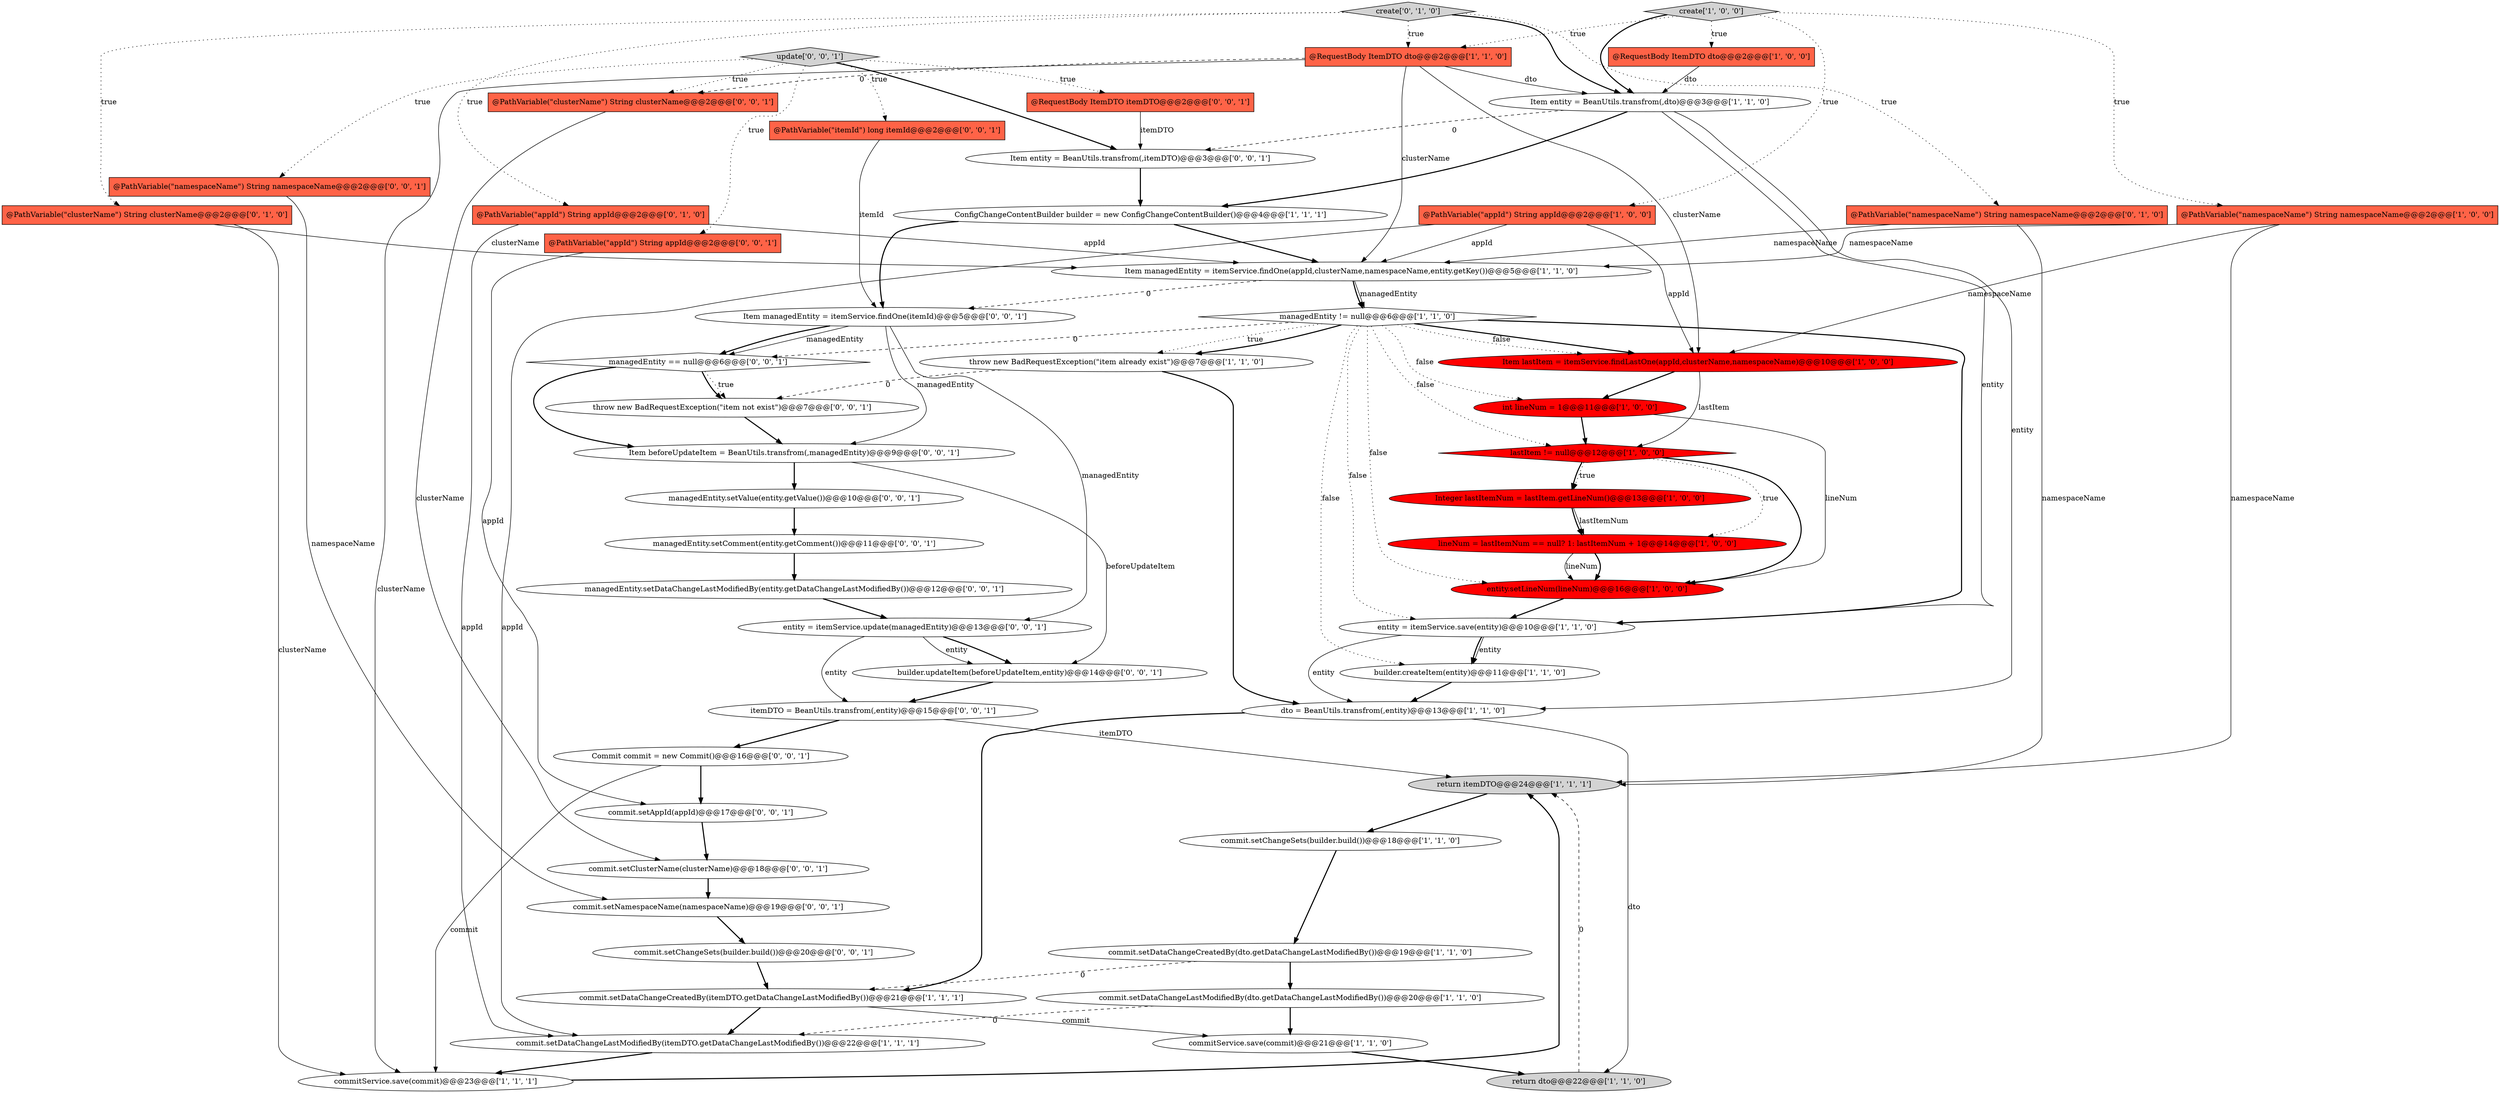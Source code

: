 digraph {
37 [style = filled, label = "managedEntity == null@@@6@@@['0', '0', '1']", fillcolor = white, shape = diamond image = "AAA0AAABBB3BBB"];
33 [style = filled, label = "builder.updateItem(beforeUpdateItem,entity)@@@14@@@['0', '0', '1']", fillcolor = white, shape = ellipse image = "AAA0AAABBB3BBB"];
41 [style = filled, label = "@PathVariable(\"clusterName\") String clusterName@@@2@@@['0', '0', '1']", fillcolor = tomato, shape = box image = "AAA0AAABBB3BBB"];
38 [style = filled, label = "@RequestBody ItemDTO itemDTO@@@2@@@['0', '0', '1']", fillcolor = tomato, shape = box image = "AAA0AAABBB3BBB"];
16 [style = filled, label = "return dto@@@22@@@['1', '1', '0']", fillcolor = lightgray, shape = ellipse image = "AAA0AAABBB1BBB"];
36 [style = filled, label = "@PathVariable(\"appId\") String appId@@@2@@@['0', '0', '1']", fillcolor = tomato, shape = box image = "AAA0AAABBB3BBB"];
22 [style = filled, label = "@PathVariable(\"appId\") String appId@@@2@@@['1', '0', '0']", fillcolor = tomato, shape = box image = "AAA0AAABBB1BBB"];
34 [style = filled, label = "@PathVariable(\"namespaceName\") String namespaceName@@@2@@@['0', '0', '1']", fillcolor = tomato, shape = box image = "AAA0AAABBB3BBB"];
50 [style = filled, label = "managedEntity.setDataChangeLastModifiedBy(entity.getDataChangeLastModifiedBy())@@@12@@@['0', '0', '1']", fillcolor = white, shape = ellipse image = "AAA0AAABBB3BBB"];
29 [style = filled, label = "@PathVariable(\"namespaceName\") String namespaceName@@@2@@@['0', '1', '0']", fillcolor = tomato, shape = box image = "AAA0AAABBB2BBB"];
24 [style = filled, label = "create['1', '0', '0']", fillcolor = lightgray, shape = diamond image = "AAA0AAABBB1BBB"];
26 [style = filled, label = "commitService.save(commit)@@@21@@@['1', '1', '0']", fillcolor = white, shape = ellipse image = "AAA0AAABBB1BBB"];
27 [style = filled, label = "commit.setChangeSets(builder.build())@@@18@@@['1', '1', '0']", fillcolor = white, shape = ellipse image = "AAA0AAABBB1BBB"];
23 [style = filled, label = "@RequestBody ItemDTO dto@@@2@@@['1', '1', '0']", fillcolor = tomato, shape = box image = "AAA0AAABBB1BBB"];
4 [style = filled, label = "return itemDTO@@@24@@@['1', '1', '1']", fillcolor = lightgray, shape = ellipse image = "AAA0AAABBB1BBB"];
51 [style = filled, label = "Commit commit = new Commit()@@@16@@@['0', '0', '1']", fillcolor = white, shape = ellipse image = "AAA0AAABBB3BBB"];
9 [style = filled, label = "@RequestBody ItemDTO dto@@@2@@@['1', '0', '0']", fillcolor = tomato, shape = box image = "AAA0AAABBB1BBB"];
20 [style = filled, label = "Item entity = BeanUtils.transfrom(,dto)@@@3@@@['1', '1', '0']", fillcolor = white, shape = ellipse image = "AAA0AAABBB1BBB"];
25 [style = filled, label = "throw new BadRequestException(\"item already exist\")@@@7@@@['1', '1', '0']", fillcolor = white, shape = ellipse image = "AAA0AAABBB1BBB"];
44 [style = filled, label = "commit.setClusterName(clusterName)@@@18@@@['0', '0', '1']", fillcolor = white, shape = ellipse image = "AAA0AAABBB3BBB"];
28 [style = filled, label = "@PathVariable(\"clusterName\") String clusterName@@@2@@@['0', '1', '0']", fillcolor = tomato, shape = box image = "AAA0AAABBB2BBB"];
12 [style = filled, label = "managedEntity != null@@@6@@@['1', '1', '0']", fillcolor = white, shape = diamond image = "AAA0AAABBB1BBB"];
39 [style = filled, label = "@PathVariable(\"itemId\") long itemId@@@2@@@['0', '0', '1']", fillcolor = tomato, shape = box image = "AAA0AAABBB3BBB"];
43 [style = filled, label = "Item beforeUpdateItem = BeanUtils.transfrom(,managedEntity)@@@9@@@['0', '0', '1']", fillcolor = white, shape = ellipse image = "AAA0AAABBB3BBB"];
21 [style = filled, label = "entity = itemService.save(entity)@@@10@@@['1', '1', '0']", fillcolor = white, shape = ellipse image = "AAA0AAABBB1BBB"];
11 [style = filled, label = "Item lastItem = itemService.findLastOne(appId,clusterName,namespaceName)@@@10@@@['1', '0', '0']", fillcolor = red, shape = ellipse image = "AAA1AAABBB1BBB"];
1 [style = filled, label = "dto = BeanUtils.transfrom(,entity)@@@13@@@['1', '1', '0']", fillcolor = white, shape = ellipse image = "AAA0AAABBB1BBB"];
35 [style = filled, label = "managedEntity.setValue(entity.getValue())@@@10@@@['0', '0', '1']", fillcolor = white, shape = ellipse image = "AAA0AAABBB3BBB"];
18 [style = filled, label = "Integer lastItemNum = lastItem.getLineNum()@@@13@@@['1', '0', '0']", fillcolor = red, shape = ellipse image = "AAA1AAABBB1BBB"];
2 [style = filled, label = "commitService.save(commit)@@@23@@@['1', '1', '1']", fillcolor = white, shape = ellipse image = "AAA0AAABBB1BBB"];
49 [style = filled, label = "commit.setNamespaceName(namespaceName)@@@19@@@['0', '0', '1']", fillcolor = white, shape = ellipse image = "AAA0AAABBB3BBB"];
32 [style = filled, label = "Item entity = BeanUtils.transfrom(,itemDTO)@@@3@@@['0', '0', '1']", fillcolor = white, shape = ellipse image = "AAA0AAABBB3BBB"];
15 [style = filled, label = "lastItem != null@@@12@@@['1', '0', '0']", fillcolor = red, shape = diamond image = "AAA1AAABBB1BBB"];
17 [style = filled, label = "Item managedEntity = itemService.findOne(appId,clusterName,namespaceName,entity.getKey())@@@5@@@['1', '1', '0']", fillcolor = white, shape = ellipse image = "AAA0AAABBB1BBB"];
30 [style = filled, label = "@PathVariable(\"appId\") String appId@@@2@@@['0', '1', '0']", fillcolor = tomato, shape = box image = "AAA0AAABBB2BBB"];
46 [style = filled, label = "update['0', '0', '1']", fillcolor = lightgray, shape = diamond image = "AAA0AAABBB3BBB"];
7 [style = filled, label = "commit.setDataChangeCreatedBy(dto.getDataChangeLastModifiedBy())@@@19@@@['1', '1', '0']", fillcolor = white, shape = ellipse image = "AAA0AAABBB1BBB"];
40 [style = filled, label = "Item managedEntity = itemService.findOne(itemId)@@@5@@@['0', '0', '1']", fillcolor = white, shape = ellipse image = "AAA0AAABBB3BBB"];
47 [style = filled, label = "throw new BadRequestException(\"item not exist\")@@@7@@@['0', '0', '1']", fillcolor = white, shape = ellipse image = "AAA0AAABBB3BBB"];
48 [style = filled, label = "itemDTO = BeanUtils.transfrom(,entity)@@@15@@@['0', '0', '1']", fillcolor = white, shape = ellipse image = "AAA0AAABBB3BBB"];
45 [style = filled, label = "managedEntity.setComment(entity.getComment())@@@11@@@['0', '0', '1']", fillcolor = white, shape = ellipse image = "AAA0AAABBB3BBB"];
14 [style = filled, label = "ConfigChangeContentBuilder builder = new ConfigChangeContentBuilder()@@@4@@@['1', '1', '1']", fillcolor = white, shape = ellipse image = "AAA0AAABBB1BBB"];
31 [style = filled, label = "create['0', '1', '0']", fillcolor = lightgray, shape = diamond image = "AAA0AAABBB2BBB"];
8 [style = filled, label = "commit.setDataChangeCreatedBy(itemDTO.getDataChangeLastModifiedBy())@@@21@@@['1', '1', '1']", fillcolor = white, shape = ellipse image = "AAA0AAABBB1BBB"];
19 [style = filled, label = "commit.setDataChangeLastModifiedBy(dto.getDataChangeLastModifiedBy())@@@20@@@['1', '1', '0']", fillcolor = white, shape = ellipse image = "AAA0AAABBB1BBB"];
10 [style = filled, label = "entity.setLineNum(lineNum)@@@16@@@['1', '0', '0']", fillcolor = red, shape = ellipse image = "AAA1AAABBB1BBB"];
5 [style = filled, label = "lineNum = lastItemNum == null? 1: lastItemNum + 1@@@14@@@['1', '0', '0']", fillcolor = red, shape = ellipse image = "AAA1AAABBB1BBB"];
13 [style = filled, label = "commit.setDataChangeLastModifiedBy(itemDTO.getDataChangeLastModifiedBy())@@@22@@@['1', '1', '1']", fillcolor = white, shape = ellipse image = "AAA0AAABBB1BBB"];
3 [style = filled, label = "builder.createItem(entity)@@@11@@@['1', '1', '0']", fillcolor = white, shape = ellipse image = "AAA0AAABBB1BBB"];
53 [style = filled, label = "entity = itemService.update(managedEntity)@@@13@@@['0', '0', '1']", fillcolor = white, shape = ellipse image = "AAA0AAABBB3BBB"];
0 [style = filled, label = "@PathVariable(\"namespaceName\") String namespaceName@@@2@@@['1', '0', '0']", fillcolor = tomato, shape = box image = "AAA0AAABBB1BBB"];
52 [style = filled, label = "commit.setAppId(appId)@@@17@@@['0', '0', '1']", fillcolor = white, shape = ellipse image = "AAA0AAABBB3BBB"];
42 [style = filled, label = "commit.setChangeSets(builder.build())@@@20@@@['0', '0', '1']", fillcolor = white, shape = ellipse image = "AAA0AAABBB3BBB"];
6 [style = filled, label = "int lineNum = 1@@@11@@@['1', '0', '0']", fillcolor = red, shape = ellipse image = "AAA1AAABBB1BBB"];
40->53 [style = solid, label="managedEntity"];
0->11 [style = solid, label="namespaceName"];
15->10 [style = bold, label=""];
52->44 [style = bold, label=""];
25->1 [style = bold, label=""];
12->10 [style = dotted, label="false"];
36->52 [style = solid, label="appId"];
12->6 [style = dotted, label="false"];
21->3 [style = solid, label="entity"];
14->17 [style = bold, label=""];
16->4 [style = dashed, label="0"];
37->43 [style = bold, label=""];
48->51 [style = bold, label=""];
31->28 [style = dotted, label="true"];
43->35 [style = bold, label=""];
27->7 [style = bold, label=""];
33->48 [style = bold, label=""];
17->12 [style = solid, label="managedEntity"];
35->45 [style = bold, label=""];
0->17 [style = solid, label="namespaceName"];
20->32 [style = dashed, label="0"];
31->20 [style = bold, label=""];
39->40 [style = solid, label="itemId"];
30->17 [style = solid, label="appId"];
1->16 [style = solid, label="dto"];
21->1 [style = solid, label="entity"];
40->37 [style = bold, label=""];
21->3 [style = bold, label=""];
34->49 [style = solid, label="namespaceName"];
5->10 [style = bold, label=""];
29->4 [style = solid, label="namespaceName"];
12->37 [style = dashed, label="0"];
12->21 [style = dotted, label="false"];
12->21 [style = bold, label=""];
15->18 [style = dotted, label="true"];
12->11 [style = bold, label=""];
22->11 [style = solid, label="appId"];
40->43 [style = solid, label="managedEntity"];
20->14 [style = bold, label=""];
47->43 [style = bold, label=""];
10->21 [style = bold, label=""];
43->33 [style = solid, label="beforeUpdateItem"];
44->49 [style = bold, label=""];
53->48 [style = solid, label="entity"];
2->4 [style = bold, label=""];
22->17 [style = solid, label="appId"];
24->20 [style = bold, label=""];
20->1 [style = solid, label="entity"];
26->16 [style = bold, label=""];
31->30 [style = dotted, label="true"];
28->17 [style = solid, label="clusterName"];
19->26 [style = bold, label=""];
24->22 [style = dotted, label="true"];
31->23 [style = dotted, label="true"];
24->0 [style = dotted, label="true"];
53->33 [style = bold, label=""];
12->3 [style = dotted, label="false"];
31->29 [style = dotted, label="true"];
11->15 [style = solid, label="lastItem"];
12->25 [style = dotted, label="true"];
37->47 [style = bold, label=""];
20->21 [style = solid, label="entity"];
15->5 [style = dotted, label="true"];
48->4 [style = solid, label="itemDTO"];
1->8 [style = bold, label=""];
3->1 [style = bold, label=""];
29->17 [style = solid, label="namespaceName"];
51->2 [style = solid, label="commit"];
42->8 [style = bold, label=""];
23->17 [style = solid, label="clusterName"];
19->13 [style = dashed, label="0"];
7->8 [style = dashed, label="0"];
32->14 [style = bold, label=""];
25->47 [style = dashed, label="0"];
51->52 [style = bold, label=""];
40->37 [style = solid, label="managedEntity"];
0->4 [style = solid, label="namespaceName"];
23->2 [style = solid, label="clusterName"];
6->15 [style = bold, label=""];
17->12 [style = bold, label=""];
24->23 [style = dotted, label="true"];
46->38 [style = dotted, label="true"];
46->32 [style = bold, label=""];
7->19 [style = bold, label=""];
28->2 [style = solid, label="clusterName"];
8->13 [style = bold, label=""];
18->5 [style = solid, label="lastItemNum"];
13->2 [style = bold, label=""];
49->42 [style = bold, label=""];
46->36 [style = dotted, label="true"];
12->11 [style = dotted, label="false"];
11->6 [style = bold, label=""];
38->32 [style = solid, label="itemDTO"];
12->15 [style = dotted, label="false"];
24->9 [style = dotted, label="true"];
30->13 [style = solid, label="appId"];
46->41 [style = dotted, label="true"];
15->18 [style = bold, label=""];
22->13 [style = solid, label="appId"];
9->20 [style = solid, label="dto"];
46->34 [style = dotted, label="true"];
6->10 [style = solid, label="lineNum"];
45->50 [style = bold, label=""];
12->25 [style = bold, label=""];
18->5 [style = bold, label=""];
17->40 [style = dashed, label="0"];
4->27 [style = bold, label=""];
8->26 [style = solid, label="commit"];
37->47 [style = dotted, label="true"];
46->39 [style = dotted, label="true"];
23->41 [style = dashed, label="0"];
5->10 [style = solid, label="lineNum"];
41->44 [style = solid, label="clusterName"];
23->11 [style = solid, label="clusterName"];
53->33 [style = solid, label="entity"];
14->40 [style = bold, label=""];
50->53 [style = bold, label=""];
23->20 [style = solid, label="dto"];
}
